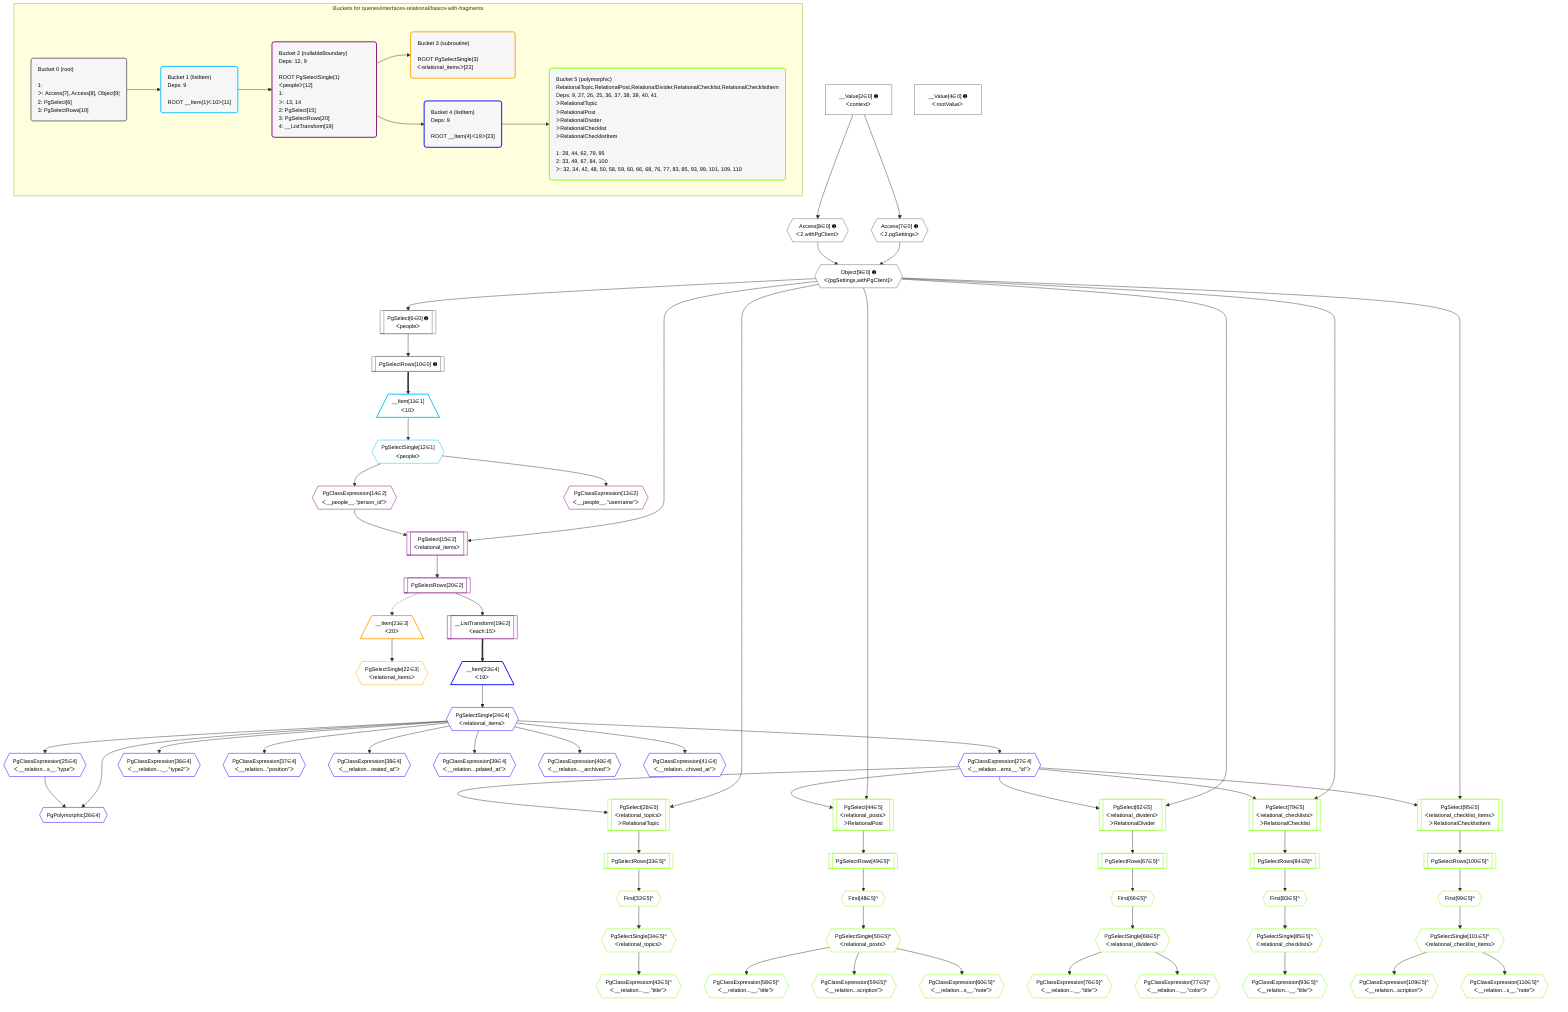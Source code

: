 %%{init: {'themeVariables': { 'fontSize': '12px'}}}%%
graph TD
    classDef path fill:#eee,stroke:#000,color:#000
    classDef plan fill:#fff,stroke-width:1px,color:#000
    classDef itemplan fill:#fff,stroke-width:2px,color:#000
    classDef unbatchedplan fill:#dff,stroke-width:1px,color:#000
    classDef sideeffectplan fill:#fcc,stroke-width:2px,color:#000
    classDef bucket fill:#f6f6f6,color:#000,stroke-width:2px,text-align:left


    %% plan dependencies
    Object9{{"Object[9∈0] ➊<br />ᐸ{pgSettings,withPgClient}ᐳ"}}:::plan
    Access7{{"Access[7∈0] ➊<br />ᐸ2.pgSettingsᐳ"}}:::plan
    Access8{{"Access[8∈0] ➊<br />ᐸ2.withPgClientᐳ"}}:::plan
    Access7 & Access8 --> Object9
    PgSelect6[["PgSelect[6∈0] ➊<br />ᐸpeopleᐳ"]]:::plan
    Object9 --> PgSelect6
    __Value2["__Value[2∈0] ➊<br />ᐸcontextᐳ"]:::plan
    __Value2 --> Access7
    __Value2 --> Access8
    PgSelectRows10[["PgSelectRows[10∈0] ➊"]]:::plan
    PgSelect6 --> PgSelectRows10
    __Value4["__Value[4∈0] ➊<br />ᐸrootValueᐳ"]:::plan
    __Item11[/"__Item[11∈1]<br />ᐸ10ᐳ"\]:::itemplan
    PgSelectRows10 ==> __Item11
    PgSelectSingle12{{"PgSelectSingle[12∈1]<br />ᐸpeopleᐳ"}}:::plan
    __Item11 --> PgSelectSingle12
    PgSelect15[["PgSelect[15∈2]<br />ᐸrelational_itemsᐳ"]]:::plan
    PgClassExpression14{{"PgClassExpression[14∈2]<br />ᐸ__people__.”person_id”ᐳ"}}:::plan
    Object9 & PgClassExpression14 --> PgSelect15
    PgClassExpression13{{"PgClassExpression[13∈2]<br />ᐸ__people__.”username”ᐳ"}}:::plan
    PgSelectSingle12 --> PgClassExpression13
    PgSelectSingle12 --> PgClassExpression14
    __ListTransform19[["__ListTransform[19∈2]<br />ᐸeach:15ᐳ"]]:::plan
    PgSelectRows20[["PgSelectRows[20∈2]"]]:::plan
    PgSelectRows20 --> __ListTransform19
    PgSelect15 --> PgSelectRows20
    __Item21[/"__Item[21∈3]<br />ᐸ20ᐳ"\]:::itemplan
    PgSelectRows20 -.-> __Item21
    PgSelectSingle22{{"PgSelectSingle[22∈3]<br />ᐸrelational_itemsᐳ"}}:::plan
    __Item21 --> PgSelectSingle22
    PgPolymorphic26{{"PgPolymorphic[26∈4]"}}:::plan
    PgSelectSingle24{{"PgSelectSingle[24∈4]<br />ᐸrelational_itemsᐳ"}}:::plan
    PgClassExpression25{{"PgClassExpression[25∈4]<br />ᐸ__relation...s__.”type”ᐳ"}}:::plan
    PgSelectSingle24 & PgClassExpression25 --> PgPolymorphic26
    __Item23[/"__Item[23∈4]<br />ᐸ19ᐳ"\]:::itemplan
    __ListTransform19 ==> __Item23
    __Item23 --> PgSelectSingle24
    PgSelectSingle24 --> PgClassExpression25
    PgClassExpression27{{"PgClassExpression[27∈4]<br />ᐸ__relation...ems__.”id”ᐳ"}}:::plan
    PgSelectSingle24 --> PgClassExpression27
    PgClassExpression36{{"PgClassExpression[36∈4]<br />ᐸ__relation...__.”type2”ᐳ"}}:::plan
    PgSelectSingle24 --> PgClassExpression36
    PgClassExpression37{{"PgClassExpression[37∈4]<br />ᐸ__relation...”position”ᐳ"}}:::plan
    PgSelectSingle24 --> PgClassExpression37
    PgClassExpression38{{"PgClassExpression[38∈4]<br />ᐸ__relation...reated_at”ᐳ"}}:::plan
    PgSelectSingle24 --> PgClassExpression38
    PgClassExpression39{{"PgClassExpression[39∈4]<br />ᐸ__relation...pdated_at”ᐳ"}}:::plan
    PgSelectSingle24 --> PgClassExpression39
    PgClassExpression40{{"PgClassExpression[40∈4]<br />ᐸ__relation..._archived”ᐳ"}}:::plan
    PgSelectSingle24 --> PgClassExpression40
    PgClassExpression41{{"PgClassExpression[41∈4]<br />ᐸ__relation...chived_at”ᐳ"}}:::plan
    PgSelectSingle24 --> PgClassExpression41
    PgSelect28[["PgSelect[28∈5]<br />ᐸrelational_topicsᐳ<br />ᐳRelationalTopic"]]:::plan
    Object9 & PgClassExpression27 --> PgSelect28
    PgSelect44[["PgSelect[44∈5]<br />ᐸrelational_postsᐳ<br />ᐳRelationalPost"]]:::plan
    Object9 & PgClassExpression27 --> PgSelect44
    PgSelect62[["PgSelect[62∈5]<br />ᐸrelational_dividersᐳ<br />ᐳRelationalDivider"]]:::plan
    Object9 & PgClassExpression27 --> PgSelect62
    PgSelect79[["PgSelect[79∈5]<br />ᐸrelational_checklistsᐳ<br />ᐳRelationalChecklist"]]:::plan
    Object9 & PgClassExpression27 --> PgSelect79
    PgSelect95[["PgSelect[95∈5]<br />ᐸrelational_checklist_itemsᐳ<br />ᐳRelationalChecklistItem"]]:::plan
    Object9 & PgClassExpression27 --> PgSelect95
    First32{{"First[32∈5]^"}}:::plan
    PgSelectRows33[["PgSelectRows[33∈5]^"]]:::plan
    PgSelectRows33 --> First32
    PgSelect28 --> PgSelectRows33
    PgSelectSingle34{{"PgSelectSingle[34∈5]^<br />ᐸrelational_topicsᐳ"}}:::plan
    First32 --> PgSelectSingle34
    PgClassExpression42{{"PgClassExpression[42∈5]^<br />ᐸ__relation...__.”title”ᐳ"}}:::plan
    PgSelectSingle34 --> PgClassExpression42
    First48{{"First[48∈5]^"}}:::plan
    PgSelectRows49[["PgSelectRows[49∈5]^"]]:::plan
    PgSelectRows49 --> First48
    PgSelect44 --> PgSelectRows49
    PgSelectSingle50{{"PgSelectSingle[50∈5]^<br />ᐸrelational_postsᐳ"}}:::plan
    First48 --> PgSelectSingle50
    PgClassExpression58{{"PgClassExpression[58∈5]^<br />ᐸ__relation...__.”title”ᐳ"}}:::plan
    PgSelectSingle50 --> PgClassExpression58
    PgClassExpression59{{"PgClassExpression[59∈5]^<br />ᐸ__relation...scription”ᐳ"}}:::plan
    PgSelectSingle50 --> PgClassExpression59
    PgClassExpression60{{"PgClassExpression[60∈5]^<br />ᐸ__relation...s__.”note”ᐳ"}}:::plan
    PgSelectSingle50 --> PgClassExpression60
    First66{{"First[66∈5]^"}}:::plan
    PgSelectRows67[["PgSelectRows[67∈5]^"]]:::plan
    PgSelectRows67 --> First66
    PgSelect62 --> PgSelectRows67
    PgSelectSingle68{{"PgSelectSingle[68∈5]^<br />ᐸrelational_dividersᐳ"}}:::plan
    First66 --> PgSelectSingle68
    PgClassExpression76{{"PgClassExpression[76∈5]^<br />ᐸ__relation...__.”title”ᐳ"}}:::plan
    PgSelectSingle68 --> PgClassExpression76
    PgClassExpression77{{"PgClassExpression[77∈5]^<br />ᐸ__relation...__.”color”ᐳ"}}:::plan
    PgSelectSingle68 --> PgClassExpression77
    First83{{"First[83∈5]^"}}:::plan
    PgSelectRows84[["PgSelectRows[84∈5]^"]]:::plan
    PgSelectRows84 --> First83
    PgSelect79 --> PgSelectRows84
    PgSelectSingle85{{"PgSelectSingle[85∈5]^<br />ᐸrelational_checklistsᐳ"}}:::plan
    First83 --> PgSelectSingle85
    PgClassExpression93{{"PgClassExpression[93∈5]^<br />ᐸ__relation...__.”title”ᐳ"}}:::plan
    PgSelectSingle85 --> PgClassExpression93
    First99{{"First[99∈5]^"}}:::plan
    PgSelectRows100[["PgSelectRows[100∈5]^"]]:::plan
    PgSelectRows100 --> First99
    PgSelect95 --> PgSelectRows100
    PgSelectSingle101{{"PgSelectSingle[101∈5]^<br />ᐸrelational_checklist_itemsᐳ"}}:::plan
    First99 --> PgSelectSingle101
    PgClassExpression109{{"PgClassExpression[109∈5]^<br />ᐸ__relation...scription”ᐳ"}}:::plan
    PgSelectSingle101 --> PgClassExpression109
    PgClassExpression110{{"PgClassExpression[110∈5]^<br />ᐸ__relation...s__.”note”ᐳ"}}:::plan
    PgSelectSingle101 --> PgClassExpression110

    %% define steps

    subgraph "Buckets for queries/interfaces-relational/basics-with-fragments"
    Bucket0("Bucket 0 (root)<br /><br />1: <br />ᐳ: Access[7], Access[8], Object[9]<br />2: PgSelect[6]<br />3: PgSelectRows[10]"):::bucket
    classDef bucket0 stroke:#696969
    class Bucket0,__Value2,__Value4,PgSelect6,Access7,Access8,Object9,PgSelectRows10 bucket0
    Bucket1("Bucket 1 (listItem)<br />Deps: 9<br /><br />ROOT __Item{1}ᐸ10ᐳ[11]"):::bucket
    classDef bucket1 stroke:#00bfff
    class Bucket1,__Item11,PgSelectSingle12 bucket1
    Bucket2("Bucket 2 (nullableBoundary)<br />Deps: 12, 9<br /><br />ROOT PgSelectSingle{1}ᐸpeopleᐳ[12]<br />1: <br />ᐳ: 13, 14<br />2: PgSelect[15]<br />3: PgSelectRows[20]<br />4: __ListTransform[19]"):::bucket
    classDef bucket2 stroke:#7f007f
    class Bucket2,PgClassExpression13,PgClassExpression14,PgSelect15,__ListTransform19,PgSelectRows20 bucket2
    Bucket3("Bucket 3 (subroutine)<br /><br />ROOT PgSelectSingle{3}ᐸrelational_itemsᐳ[22]"):::bucket
    classDef bucket3 stroke:#ffa500
    class Bucket3,__Item21,PgSelectSingle22 bucket3
    Bucket4("Bucket 4 (listItem)<br />Deps: 9<br /><br />ROOT __Item{4}ᐸ19ᐳ[23]"):::bucket
    classDef bucket4 stroke:#0000ff
    class Bucket4,__Item23,PgSelectSingle24,PgClassExpression25,PgPolymorphic26,PgClassExpression27,PgClassExpression36,PgClassExpression37,PgClassExpression38,PgClassExpression39,PgClassExpression40,PgClassExpression41 bucket4
    Bucket5("Bucket 5 (polymorphic)<br />RelationalTopic,RelationalPost,RelationalDivider,RelationalChecklist,RelationalChecklistItem<br />Deps: 9, 27, 26, 25, 36, 37, 38, 39, 40, 41<br />ᐳRelationalTopic<br />ᐳRelationalPost<br />ᐳRelationalDivider<br />ᐳRelationalChecklist<br />ᐳRelationalChecklistItem<br /><br />1: 28, 44, 62, 79, 95<br />2: 33, 49, 67, 84, 100<br />ᐳ: 32, 34, 42, 48, 50, 58, 59, 60, 66, 68, 76, 77, 83, 85, 93, 99, 101, 109, 110"):::bucket
    classDef bucket5 stroke:#7fff00
    class Bucket5,PgSelect28,First32,PgSelectRows33,PgSelectSingle34,PgClassExpression42,PgSelect44,First48,PgSelectRows49,PgSelectSingle50,PgClassExpression58,PgClassExpression59,PgClassExpression60,PgSelect62,First66,PgSelectRows67,PgSelectSingle68,PgClassExpression76,PgClassExpression77,PgSelect79,First83,PgSelectRows84,PgSelectSingle85,PgClassExpression93,PgSelect95,First99,PgSelectRows100,PgSelectSingle101,PgClassExpression109,PgClassExpression110 bucket5
    Bucket0 --> Bucket1
    Bucket1 --> Bucket2
    Bucket2 --> Bucket3 & Bucket4
    Bucket4 --> Bucket5
    end